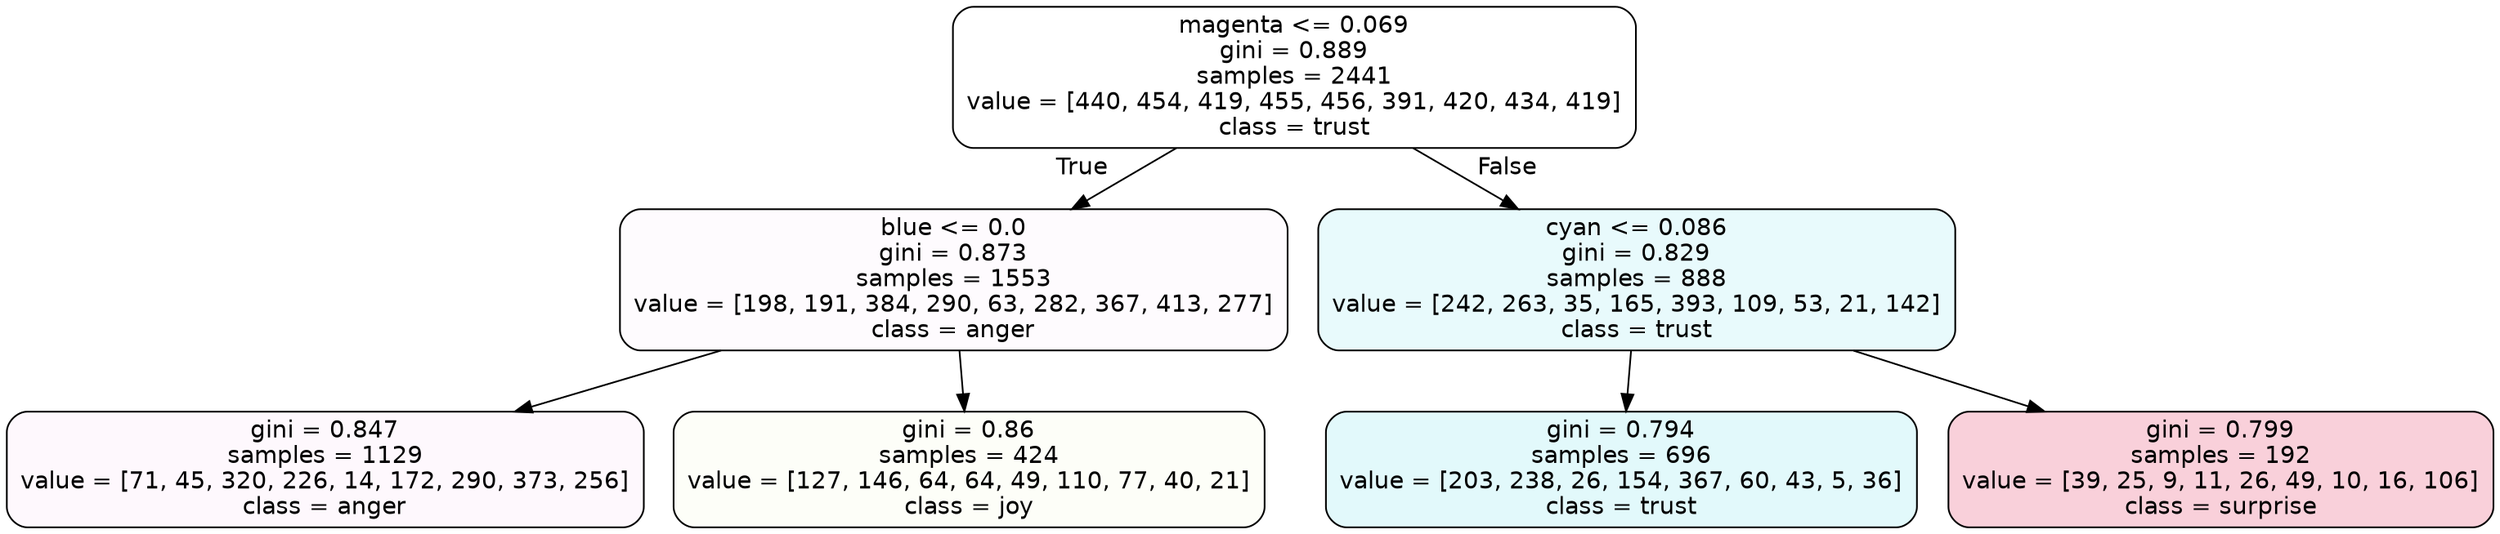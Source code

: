 digraph Tree {
node [shape=box, style="filled, rounded", color="black", fontname=helvetica] ;
edge [fontname=helvetica] ;
0 [label="magenta <= 0.069\ngini = 0.889\nsamples = 2441\nvalue = [440, 454, 419, 455, 456, 391, 420, 434, 419]\nclass = trust", fillcolor="#39d7e500"] ;
1 [label="blue <= 0.0\ngini = 0.873\nsamples = 1553\nvalue = [198, 191, 384, 290, 63, 282, 367, 413, 277]\nclass = anger", fillcolor="#e539d704"] ;
0 -> 1 [labeldistance=2.5, labelangle=45, headlabel="True"] ;
2 [label="gini = 0.847\nsamples = 1129\nvalue = [71, 45, 320, 226, 14, 172, 290, 373, 256]\nclass = anger", fillcolor="#e539d709"] ;
1 -> 2 ;
3 [label="gini = 0.86\nsamples = 424\nvalue = [127, 146, 64, 64, 49, 110, 77, 40, 21]\nclass = joy", fillcolor="#d7e53908"] ;
1 -> 3 ;
4 [label="cyan <= 0.086\ngini = 0.829\nsamples = 888\nvalue = [242, 263, 35, 165, 393, 109, 53, 21, 142]\nclass = trust", fillcolor="#39d7e51d"] ;
0 -> 4 [labeldistance=2.5, labelangle=-45, headlabel="False"] ;
5 [label="gini = 0.794\nsamples = 696\nvalue = [203, 238, 26, 154, 367, 60, 43, 5, 36]\nclass = trust", fillcolor="#39d7e525"] ;
4 -> 5 ;
6 [label="gini = 0.799\nsamples = 192\nvalue = [39, 25, 9, 11, 26, 49, 10, 16, 106]\nclass = surprise", fillcolor="#e539643c"] ;
4 -> 6 ;
}